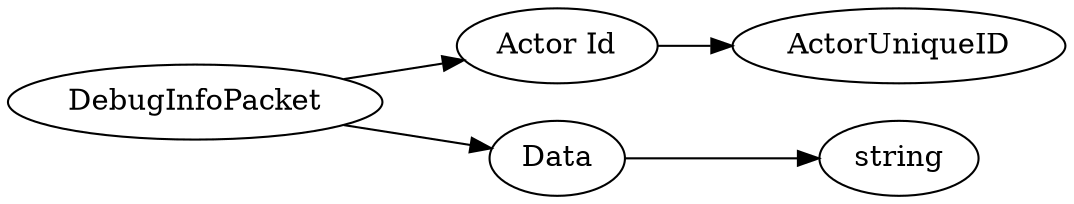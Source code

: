 digraph "DebugInfoPacket" {
rankdir = LR
0
0 -> 1
1 -> 2
0 -> 3
3 -> 4

0 [label="DebugInfoPacket",comment="name: \"DebugInfoPacket\", typeName: \"\", id: 0, branchId: 155, recurseId: -1, attributes: 0, notes: \"\""];
1 [label="Actor Id",comment="name: \"Actor Id\", typeName: \"ActorUniqueID\", id: 1, branchId: 0, recurseId: -1, attributes: 256, notes: \"\""];
2 [label="ActorUniqueID",comment="name: \"ActorUniqueID\", typeName: \"\", id: 2, branchId: 0, recurseId: -1, attributes: 512, notes: \"\""];
3 [label="Data",comment="name: \"Data\", typeName: \"\", id: 3, branchId: 0, recurseId: -1, attributes: 0, notes: \"\""];
4 [label="string",comment="name: \"string\", typeName: \"\", id: 4, branchId: 0, recurseId: -1, attributes: 512, notes: \"\""];
{ rank = max;2;4}

}
